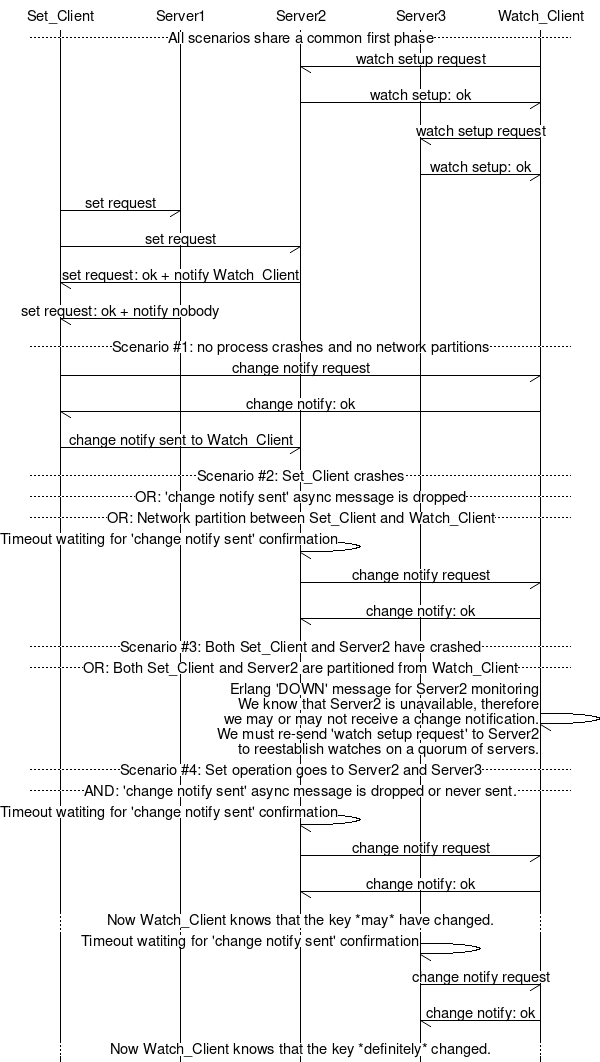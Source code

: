 msc {

    Set_Client, Server1, Server2, Server3, Watch_Client;

    --- [label="All scenarios share a common first phase"];

    Watch_Client->Server2 [label="watch setup request"];
    Watch_Client<-Server2 [label="watch setup: ok"];
    //Server2->Watch_Client [label="watch setup: ok"];
    Watch_Client->Server3 [label="watch setup request"];
    Server3->Watch_Client [label="watch setup: ok"];

    Set_Client->Server1 [label="set request"];
    Set_Client->Server2 [label="set request"];
    Set_Client<-Server2 [label="set request: ok + notify Watch_Client"];
    Set_Client<-Server1 [label="set request: ok + notify nobody"];

    --- [label="Scenario #1: no process crashes and no network partitions"];

    Set_Client->Watch_Client [label="change notify request"];
    Set_Client<-Watch_Client [label="change notify: ok"];
    Set_Client->Server2 [label="change notify sent to Watch_Client"];

    --- [label="Scenario #2: Set_Client crashes"];
    --- [label="OR: 'change notify sent' async message is dropped"];
    --- [label="OR: Network partition between Set_Client and Watch_Client"];

    Server2->Server2 [label="Timeout watiting for 'change notify sent' confirmation"];
    Server2->Watch_Client [label="change notify request"];
    Server2<-Watch_Client [label="change notify: ok"];

    --- [label="Scenario #3: Both Set_Client and Server2 have crashed"];
    --- [label="OR: Both Set_Client and Server2 are partitioned from Watch_Client"];

    Watch_Client->Watch_Client [label="Erlang 'DOWN' message for Server2 monitoring\nWe know that Server2 is unavailable, therefore\nwe may or may not receive a change notification.\nWe must re-send 'watch setup request' to Server2\nto reestablish watches on a quorum of servers."];

    --- [label="Scenario #4: Set operation goes to Server2 and Server3"];
    --- [label="AND: 'change notify sent' async message is dropped or never sent."];

    Server2->Server2 [label="Timeout watiting for 'change notify sent' confirmation"];
    Server2->Watch_Client [label="change notify request"];
    Server2<-Watch_Client [label="change notify: ok"];
    ... [label="Now Watch_Client knows that the key *may* have changed."];
    Server3->Server3 [label="Timeout watiting for 'change notify sent' confirmation"];
    Server3->Watch_Client [label="change notify request"];
    Server3<-Watch_Client [label="change notify: ok"];
    ... [label="Now Watch_Client knows that the key *definitely* changed."];
}
